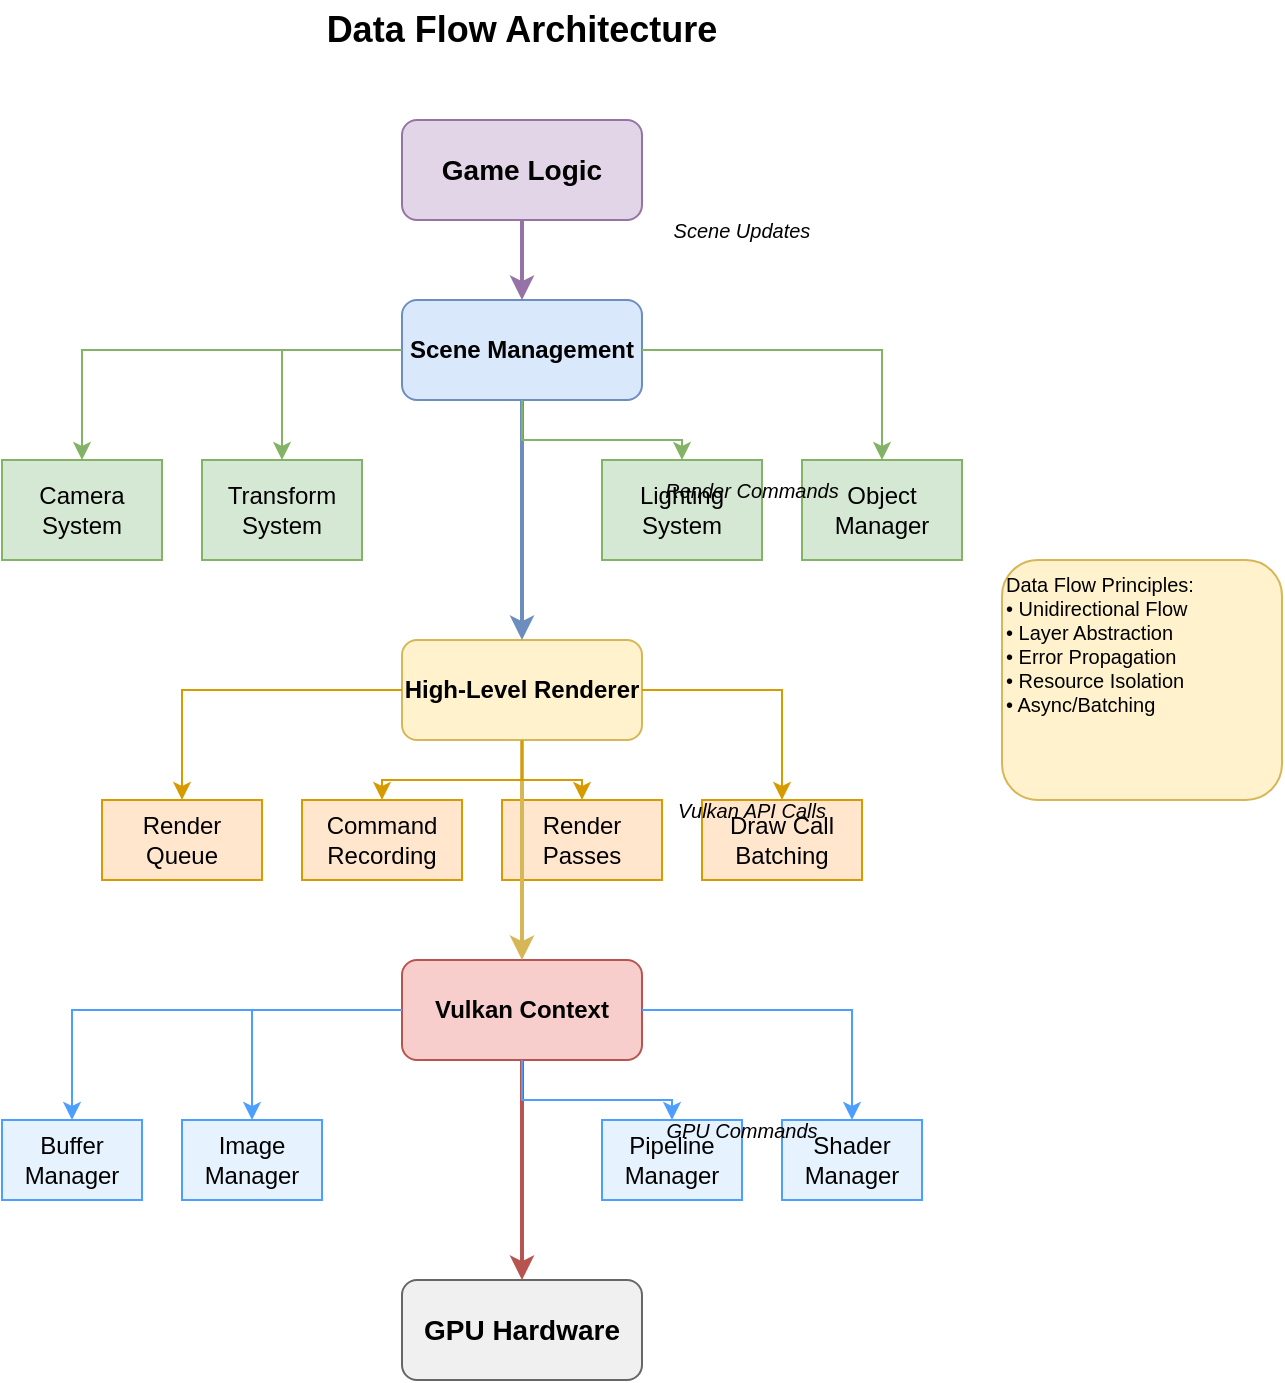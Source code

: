 <mxfile version="24.6.4" type="device">
  <diagram name="Data Flow Architecture" id="data-flow">
    <mxGraphModel dx="1422" dy="754" grid="1" gridSize="10" guides="1" tooltips="1" connect="1" arrows="1" fold="1" page="1" pageScale="1" pageWidth="827" pageHeight="1169" math="0" shadow="0">
      <root>
        <mxCell id="0" />
        <mxCell id="1" parent="0" />
        
        <!-- Title -->
        <mxCell id="title" value="Data Flow Architecture" style="text;html=1;strokeColor=none;fillColor=none;align=center;verticalAlign=middle;whiteSpace=wrap;rounded=0;fontSize=18;fontStyle=1" vertex="1" parent="1">
          <mxGeometry x="300" y="20" width="220" height="30" as="geometry" />
        </mxCell>
        
        <!-- Game Layer -->
        <mxCell id="game" value="Game Logic" style="rounded=1;whiteSpace=wrap;html=1;fillColor=#e1d5e7;strokeColor=#9673a6;fontStyle=1;fontSize=14" vertex="1" parent="1">
          <mxGeometry x="350" y="80" width="120" height="50" as="geometry" />
        </mxCell>
        
        <!-- Scene Layer -->
        <mxCell id="scene" value="Scene Management" style="rounded=1;whiteSpace=wrap;html=1;fillColor=#dae8fc;strokeColor=#6c8ebf;fontStyle=1" vertex="1" parent="1">
          <mxGeometry x="350" y="170" width="120" height="50" as="geometry" />
        </mxCell>
        
        <!-- Scene Components -->
        <mxCell id="camera" value="Camera&#xa;System" style="rounded=0;whiteSpace=wrap;html=1;fillColor=#d5e8d4;strokeColor=#82b366" vertex="1" parent="1">
          <mxGeometry x="150" y="250" width="80" height="50" as="geometry" />
        </mxCell>
        
        <mxCell id="transform" value="Transform&#xa;System" style="rounded=0;whiteSpace=wrap;html=1;fillColor=#d5e8d4;strokeColor=#82b366" vertex="1" parent="1">
          <mxGeometry x="250" y="250" width="80" height="50" as="geometry" />
        </mxCell>
        
        <mxCell id="lighting" value="Lighting&#xa;System" style="rounded=0;whiteSpace=wrap;html=1;fillColor=#d5e8d4;strokeColor=#82b366" vertex="1" parent="1">
          <mxGeometry x="450" y="250" width="80" height="50" as="geometry" />
        </mxCell>
        
        <mxCell id="objects" value="Object&#xa;Manager" style="rounded=0;whiteSpace=wrap;html=1;fillColor=#d5e8d4;strokeColor=#82b366" vertex="1" parent="1">
          <mxGeometry x="550" y="250" width="80" height="50" as="geometry" />
        </mxCell>
        
        <!-- Renderer Layer -->
        <mxCell id="renderer" value="High-Level Renderer" style="rounded=1;whiteSpace=wrap;html=1;fillColor=#fff2cc;strokeColor=#d6b656;fontStyle=1" vertex="1" parent="1">
          <mxGeometry x="350" y="340" width="120" height="50" as="geometry" />
        </mxCell>
        
        <!-- Render Queue -->
        <mxCell id="queue" value="Render Queue" style="rounded=0;whiteSpace=wrap;html=1;fillColor=#ffe6cc;strokeColor=#d79b00" vertex="1" parent="1">
          <mxGeometry x="200" y="420" width="80" height="40" as="geometry" />
        </mxCell>
        
        <mxCell id="commands" value="Command&#xa;Recording" style="rounded=0;whiteSpace=wrap;html=1;fillColor=#ffe6cc;strokeColor=#d79b00" vertex="1" parent="1">
          <mxGeometry x="300" y="420" width="80" height="40" as="geometry" />
        </mxCell>
        
        <mxCell id="passes" value="Render&#xa;Passes" style="rounded=0;whiteSpace=wrap;html=1;fillColor=#ffe6cc;strokeColor=#d79b00" vertex="1" parent="1">
          <mxGeometry x="400" y="420" width="80" height="40" as="geometry" />
        </mxCell>
        
        <mxCell id="batching" value="Draw Call&#xa;Batching" style="rounded=0;whiteSpace=wrap;html=1;fillColor=#ffe6cc;strokeColor=#d79b00" vertex="1" parent="1">
          <mxGeometry x="500" y="420" width="80" height="40" as="geometry" />
        </mxCell>
        
        <!-- Vulkan Layer -->
        <mxCell id="vulkan" value="Vulkan Context" style="rounded=1;whiteSpace=wrap;html=1;fillColor=#f8cecc;strokeColor=#b85450;fontStyle=1" vertex="1" parent="1">
          <mxGeometry x="350" y="500" width="120" height="50" as="geometry" />
        </mxCell>
        
        <!-- Resource Managers -->
        <mxCell id="buffers" value="Buffer&#xa;Manager" style="rounded=0;whiteSpace=wrap;html=1;fillColor=#e6f3ff;strokeColor=#4d9fff" vertex="1" parent="1">
          <mxGeometry x="150" y="580" width="70" height="40" as="geometry" />
        </mxCell>
        
        <mxCell id="images" value="Image&#xa;Manager" style="rounded=0;whiteSpace=wrap;html=1;fillColor=#e6f3ff;strokeColor=#4d9fff" vertex="1" parent="1">
          <mxGeometry x="240" y="580" width="70" height="40" as="geometry" />
        </mxCell>
        
        <mxCell id="pipelines" value="Pipeline&#xa;Manager" style="rounded=0;whiteSpace=wrap;html=1;fillColor=#e6f3ff;strokeColor=#4d9fff" vertex="1" parent="1">
          <mxGeometry x="450" y="580" width="70" height="40" as="geometry" />
        </mxCell>
        
        <mxCell id="shaders" value="Shader&#xa;Manager" style="rounded=0;whiteSpace=wrap;html=1;fillColor=#e6f3ff;strokeColor=#4d9fff" vertex="1" parent="1">
          <mxGeometry x="540" y="580" width="70" height="40" as="geometry" />
        </mxCell>
        
        <!-- GPU -->
        <mxCell id="gpu" value="GPU Hardware" style="rounded=1;whiteSpace=wrap;html=1;fillColor=#f0f0f0;strokeColor=#666666;fontStyle=1;fontSize=14" vertex="1" parent="1">
          <mxGeometry x="350" y="660" width="120" height="50" as="geometry" />
        </mxCell>
        
        <!-- Data Flow Arrows -->
        <mxCell id="flow1" style="edgeStyle=orthogonalEdgeStyle;rounded=0;orthogonalLoop=1;jettySize=auto;html=1;strokeWidth=2;fillColor=#e1d5e7;strokeColor=#9673a6" edge="1" parent="1" source="game" target="scene">
          <mxGeometry relative="1" as="geometry">
            <mxPoint x="410" y="130" as="sourcePoint" />
            <mxPoint x="410" y="170" as="targetPoint" />
          </mxGeometry>
        </mxCell>
        
        <mxCell id="flow2" style="edgeStyle=orthogonalEdgeStyle;rounded=0;orthogonalLoop=1;jettySize=auto;html=1;strokeWidth=2;fillColor=#dae8fc;strokeColor=#6c8ebf" edge="1" parent="1" source="scene" target="renderer">
          <mxGeometry relative="1" as="geometry" />
        </mxCell>
        
        <mxCell id="flow3" style="edgeStyle=orthogonalEdgeStyle;rounded=0;orthogonalLoop=1;jettySize=auto;html=1;strokeWidth=2;fillColor=#fff2cc;strokeColor=#d6b656" edge="1" parent="1" source="renderer" target="vulkan">
          <mxGeometry relative="1" as="geometry" />
        </mxCell>
        
        <mxCell id="flow4" style="edgeStyle=orthogonalEdgeStyle;rounded=0;orthogonalLoop=1;jettySize=auto;html=1;strokeWidth=2;fillColor=#f8cecc;strokeColor=#b85450" edge="1" parent="1" source="vulkan" target="gpu">
          <mxGeometry relative="1" as="geometry" />
        </mxCell>
        
        <!-- Component connections -->
        <mxCell id="comp1" style="edgeStyle=orthogonalEdgeStyle;rounded=0;orthogonalLoop=1;jettySize=auto;html=1;strokeWidth=1;fillColor=#d5e8d4;strokeColor=#82b366" edge="1" parent="1" source="scene" target="camera">
          <mxGeometry relative="1" as="geometry" />
        </mxCell>
        
        <mxCell id="comp2" style="edgeStyle=orthogonalEdgeStyle;rounded=0;orthogonalLoop=1;jettySize=auto;html=1;strokeWidth=1;fillColor=#d5e8d4;strokeColor=#82b366" edge="1" parent="1" source="scene" target="transform">
          <mxGeometry relative="1" as="geometry" />
        </mxCell>
        
        <mxCell id="comp3" style="edgeStyle=orthogonalEdgeStyle;rounded=0;orthogonalLoop=1;jettySize=auto;html=1;strokeWidth=1;fillColor=#d5e8d4;strokeColor=#82b366" edge="1" parent="1" source="scene" target="lighting">
          <mxGeometry relative="1" as="geometry" />
        </mxCell>
        
        <mxCell id="comp4" style="edgeStyle=orthogonalEdgeStyle;rounded=0;orthogonalLoop=1;jettySize=auto;html=1;strokeWidth=1;fillColor=#d5e8d4;strokeColor=#82b366" edge="1" parent="1" source="scene" target="objects">
          <mxGeometry relative="1" as="geometry" />
        </mxCell>
        
        <!-- Render pipeline connections -->
        <mxCell id="pipe1" style="edgeStyle=orthogonalEdgeStyle;rounded=0;orthogonalLoop=1;jettySize=auto;html=1;strokeWidth=1;fillColor=#ffe6cc;strokeColor=#d79b00" edge="1" parent="1" source="renderer" target="queue">
          <mxGeometry relative="1" as="geometry" />
        </mxCell>
        
        <mxCell id="pipe2" style="edgeStyle=orthogonalEdgeStyle;rounded=0;orthogonalLoop=1;jettySize=auto;html=1;strokeWidth=1;fillColor=#ffe6cc;strokeColor=#d79b00" edge="1" parent="1" source="renderer" target="commands">
          <mxGeometry relative="1" as="geometry" />
        </mxCell>
        
        <mxCell id="pipe3" style="edgeStyle=orthogonalEdgeStyle;rounded=0;orthogonalLoop=1;jettySize=auto;html=1;strokeWidth=1;fillColor=#ffe6cc;strokeColor=#d79b00" edge="1" parent="1" source="renderer" target="passes">
          <mxGeometry relative="1" as="geometry" />
        </mxCell>
        
        <mxCell id="pipe4" style="edgeStyle=orthogonalEdgeStyle;rounded=0;orthogonalLoop=1;jettySize=auto;html=1;strokeWidth=1;fillColor=#ffe6cc;strokeColor=#d79b00" edge="1" parent="1" source="renderer" target="batching">
          <mxGeometry relative="1" as="geometry" />
        </mxCell>
        
        <!-- Resource manager connections -->
        <mxCell id="res1" style="edgeStyle=orthogonalEdgeStyle;rounded=0;orthogonalLoop=1;jettySize=auto;html=1;strokeWidth=1;fillColor=#e6f3ff;strokeColor=#4d9fff" edge="1" parent="1" source="vulkan" target="buffers">
          <mxGeometry relative="1" as="geometry" />
        </mxCell>
        
        <mxCell id="res2" style="edgeStyle=orthogonalEdgeStyle;rounded=0;orthogonalLoop=1;jettySize=auto;html=1;strokeWidth=1;fillColor=#e6f3ff;strokeColor=#4d9fff" edge="1" parent="1" source="vulkan" target="images">
          <mxGeometry relative="1" as="geometry" />
        </mxCell>
        
        <mxCell id="res3" style="edgeStyle=orthogonalEdgeStyle;rounded=0;orthogonalLoop=1;jettySize=auto;html=1;strokeWidth=1;fillColor=#e6f3ff;strokeColor=#4d9fff" edge="1" parent="1" source="vulkan" target="pipelines">
          <mxGeometry relative="1" as="geometry" />
        </mxCell>
        
        <mxCell id="res4" style="edgeStyle=orthogonalEdgeStyle;rounded=0;orthogonalLoop=1;jettySize=auto;html=1;strokeWidth=1;fillColor=#e6f3ff;strokeColor=#4d9fff" edge="1" parent="1" source="vulkan" target="shaders">
          <mxGeometry relative="1" as="geometry" />
        </mxCell>
        
        <!-- Data flow labels -->
        <mxCell id="label1" value="Scene Updates" style="text;html=1;strokeColor=none;fillColor=none;align=center;verticalAlign=middle;whiteSpace=wrap;rounded=0;fontSize=10;fontStyle=2" vertex="1" parent="1">
          <mxGeometry x="480" y="125" width="80" height="20" as="geometry" />
        </mxCell>
        
        <mxCell id="label2" value="Render Commands" style="text;html=1;strokeColor=none;fillColor=none;align=center;verticalAlign=middle;whiteSpace=wrap;rounded=0;fontSize=10;fontStyle=2" vertex="1" parent="1">
          <mxGeometry x="480" y="255" width="90" height="20" as="geometry" />
        </mxCell>
        
        <mxCell id="label3" value="Vulkan API Calls" style="text;html=1;strokeColor=none;fillColor=none;align=center;verticalAlign=middle;whiteSpace=wrap;rounded=0;fontSize=10;fontStyle=2" vertex="1" parent="1">
          <mxGeometry x="480" y="415" width="90" height="20" as="geometry" />
        </mxCell>
        
        <mxCell id="label4" value="GPU Commands" style="text;html=1;strokeColor=none;fillColor=none;align=center;verticalAlign=middle;whiteSpace=wrap;rounded=0;fontSize=10;fontStyle=2" vertex="1" parent="1">
          <mxGeometry x="480" y="575" width="80" height="20" as="geometry" />
        </mxCell>
        
        <!-- Key Principles -->
        <mxCell id="principles" value="Data Flow Principles:&#xa;• Unidirectional Flow&#xa;• Layer Abstraction&#xa;• Error Propagation&#xa;• Resource Isolation&#xa;• Async/Batching" style="text;html=1;strokeColor=#d6b656;fillColor=#fff2cc;align=left;verticalAlign=top;whiteSpace=wrap;rounded=1;fontSize=10" vertex="1" parent="1">
          <mxGeometry x="650" y="300" width="140" height="120" as="geometry" />
        </mxCell>
      </root>
    </mxGraphModel>
  </diagram>
</mxfile>
